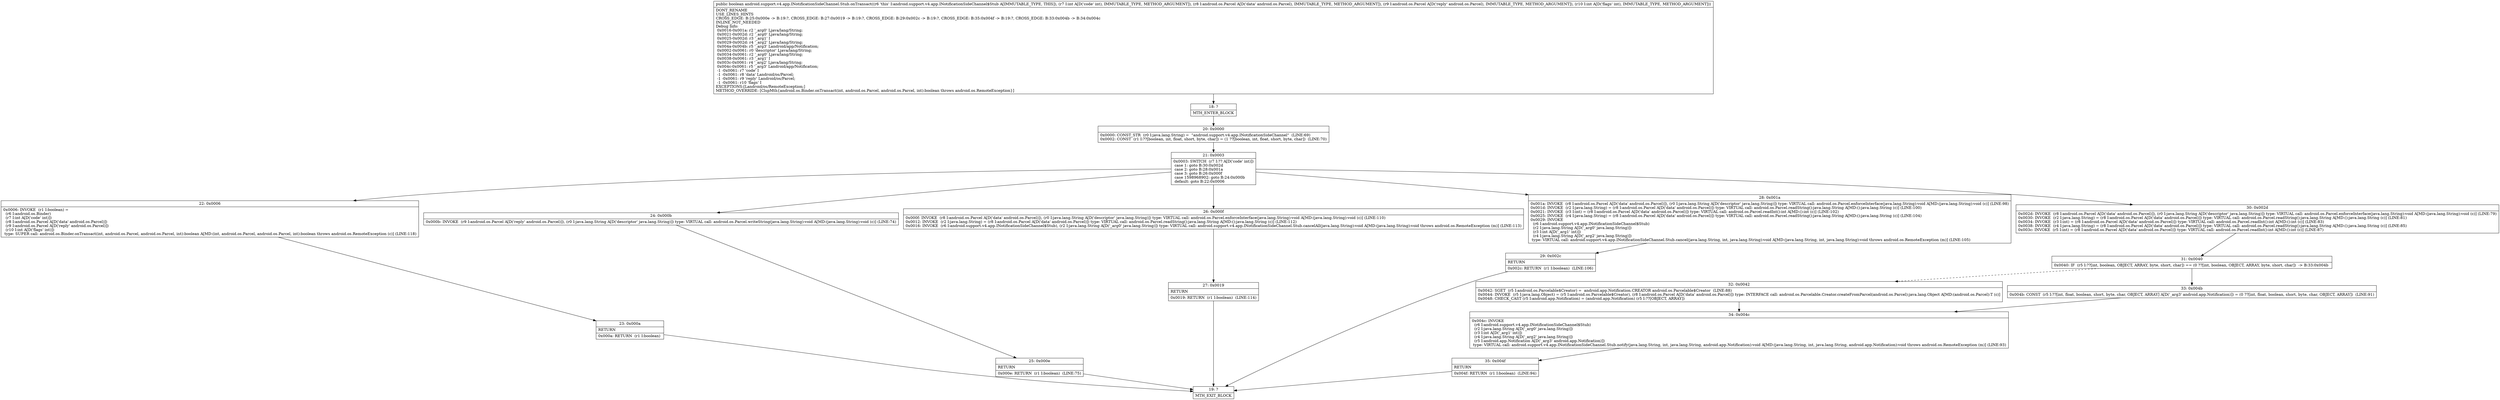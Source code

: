 digraph "CFG forandroid.support.v4.app.INotificationSideChannel.Stub.onTransact(ILandroid\/os\/Parcel;Landroid\/os\/Parcel;I)Z" {
Node_18 [shape=record,label="{18\:\ ?|MTH_ENTER_BLOCK\l}"];
Node_20 [shape=record,label="{20\:\ 0x0000|0x0000: CONST_STR  (r0 I:java.lang.String) =  \"android.support.v4.app.INotificationSideChannel\"  (LINE:69)\l0x0002: CONST  (r1 I:??[boolean, int, float, short, byte, char]) = (1 ??[boolean, int, float, short, byte, char])  (LINE:70)\l}"];
Node_21 [shape=record,label="{21\:\ 0x0003|0x0003: SWITCH  (r7 I:?? A[D('code' int)])\l case 1: goto B:30:0x002d\l case 2: goto B:28:0x001a\l case 3: goto B:26:0x000f\l case 1598968902: goto B:24:0x000b\l default: goto B:22:0x0006 \l}"];
Node_22 [shape=record,label="{22\:\ 0x0006|0x0006: INVOKE  (r1 I:boolean) = \l  (r6 I:android.os.Binder)\l  (r7 I:int A[D('code' int)])\l  (r8 I:android.os.Parcel A[D('data' android.os.Parcel)])\l  (r9 I:android.os.Parcel A[D('reply' android.os.Parcel)])\l  (r10 I:int A[D('flags' int)])\l type: SUPER call: android.os.Binder.onTransact(int, android.os.Parcel, android.os.Parcel, int):boolean A[MD:(int, android.os.Parcel, android.os.Parcel, int):boolean throws android.os.RemoteException (c)] (LINE:118)\l}"];
Node_23 [shape=record,label="{23\:\ 0x000a|RETURN\l|0x000a: RETURN  (r1 I:boolean) \l}"];
Node_19 [shape=record,label="{19\:\ ?|MTH_EXIT_BLOCK\l}"];
Node_24 [shape=record,label="{24\:\ 0x000b|0x000b: INVOKE  (r9 I:android.os.Parcel A[D('reply' android.os.Parcel)]), (r0 I:java.lang.String A[D('descriptor' java.lang.String)]) type: VIRTUAL call: android.os.Parcel.writeString(java.lang.String):void A[MD:(java.lang.String):void (c)] (LINE:74)\l}"];
Node_25 [shape=record,label="{25\:\ 0x000e|RETURN\l|0x000e: RETURN  (r1 I:boolean)  (LINE:75)\l}"];
Node_26 [shape=record,label="{26\:\ 0x000f|0x000f: INVOKE  (r8 I:android.os.Parcel A[D('data' android.os.Parcel)]), (r0 I:java.lang.String A[D('descriptor' java.lang.String)]) type: VIRTUAL call: android.os.Parcel.enforceInterface(java.lang.String):void A[MD:(java.lang.String):void (c)] (LINE:110)\l0x0012: INVOKE  (r2 I:java.lang.String) = (r8 I:android.os.Parcel A[D('data' android.os.Parcel)]) type: VIRTUAL call: android.os.Parcel.readString():java.lang.String A[MD:():java.lang.String (c)] (LINE:112)\l0x0016: INVOKE  (r6 I:android.support.v4.app.INotificationSideChannel$Stub), (r2 I:java.lang.String A[D('_arg0' java.lang.String)]) type: VIRTUAL call: android.support.v4.app.INotificationSideChannel.Stub.cancelAll(java.lang.String):void A[MD:(java.lang.String):void throws android.os.RemoteException (m)] (LINE:113)\l}"];
Node_27 [shape=record,label="{27\:\ 0x0019|RETURN\l|0x0019: RETURN  (r1 I:boolean)  (LINE:114)\l}"];
Node_28 [shape=record,label="{28\:\ 0x001a|0x001a: INVOKE  (r8 I:android.os.Parcel A[D('data' android.os.Parcel)]), (r0 I:java.lang.String A[D('descriptor' java.lang.String)]) type: VIRTUAL call: android.os.Parcel.enforceInterface(java.lang.String):void A[MD:(java.lang.String):void (c)] (LINE:98)\l0x001d: INVOKE  (r2 I:java.lang.String) = (r8 I:android.os.Parcel A[D('data' android.os.Parcel)]) type: VIRTUAL call: android.os.Parcel.readString():java.lang.String A[MD:():java.lang.String (c)] (LINE:100)\l0x0021: INVOKE  (r3 I:int) = (r8 I:android.os.Parcel A[D('data' android.os.Parcel)]) type: VIRTUAL call: android.os.Parcel.readInt():int A[MD:():int (c)] (LINE:102)\l0x0025: INVOKE  (r4 I:java.lang.String) = (r8 I:android.os.Parcel A[D('data' android.os.Parcel)]) type: VIRTUAL call: android.os.Parcel.readString():java.lang.String A[MD:():java.lang.String (c)] (LINE:104)\l0x0029: INVOKE  \l  (r6 I:android.support.v4.app.INotificationSideChannel$Stub)\l  (r2 I:java.lang.String A[D('_arg0' java.lang.String)])\l  (r3 I:int A[D('_arg1' int)])\l  (r4 I:java.lang.String A[D('_arg2' java.lang.String)])\l type: VIRTUAL call: android.support.v4.app.INotificationSideChannel.Stub.cancel(java.lang.String, int, java.lang.String):void A[MD:(java.lang.String, int, java.lang.String):void throws android.os.RemoteException (m)] (LINE:105)\l}"];
Node_29 [shape=record,label="{29\:\ 0x002c|RETURN\l|0x002c: RETURN  (r1 I:boolean)  (LINE:106)\l}"];
Node_30 [shape=record,label="{30\:\ 0x002d|0x002d: INVOKE  (r8 I:android.os.Parcel A[D('data' android.os.Parcel)]), (r0 I:java.lang.String A[D('descriptor' java.lang.String)]) type: VIRTUAL call: android.os.Parcel.enforceInterface(java.lang.String):void A[MD:(java.lang.String):void (c)] (LINE:79)\l0x0030: INVOKE  (r2 I:java.lang.String) = (r8 I:android.os.Parcel A[D('data' android.os.Parcel)]) type: VIRTUAL call: android.os.Parcel.readString():java.lang.String A[MD:():java.lang.String (c)] (LINE:81)\l0x0034: INVOKE  (r3 I:int) = (r8 I:android.os.Parcel A[D('data' android.os.Parcel)]) type: VIRTUAL call: android.os.Parcel.readInt():int A[MD:():int (c)] (LINE:83)\l0x0038: INVOKE  (r4 I:java.lang.String) = (r8 I:android.os.Parcel A[D('data' android.os.Parcel)]) type: VIRTUAL call: android.os.Parcel.readString():java.lang.String A[MD:():java.lang.String (c)] (LINE:85)\l0x003c: INVOKE  (r5 I:int) = (r8 I:android.os.Parcel A[D('data' android.os.Parcel)]) type: VIRTUAL call: android.os.Parcel.readInt():int A[MD:():int (c)] (LINE:87)\l}"];
Node_31 [shape=record,label="{31\:\ 0x0040|0x0040: IF  (r5 I:??[int, boolean, OBJECT, ARRAY, byte, short, char]) == (0 ??[int, boolean, OBJECT, ARRAY, byte, short, char])  \-\> B:33:0x004b \l}"];
Node_32 [shape=record,label="{32\:\ 0x0042|0x0042: SGET  (r5 I:android.os.Parcelable$Creator) =  android.app.Notification.CREATOR android.os.Parcelable$Creator  (LINE:88)\l0x0044: INVOKE  (r5 I:java.lang.Object) = (r5 I:android.os.Parcelable$Creator), (r8 I:android.os.Parcel A[D('data' android.os.Parcel)]) type: INTERFACE call: android.os.Parcelable.Creator.createFromParcel(android.os.Parcel):java.lang.Object A[MD:(android.os.Parcel):T (c)]\l0x0048: CHECK_CAST (r5 I:android.app.Notification) = (android.app.Notification) (r5 I:??[OBJECT, ARRAY]) \l}"];
Node_34 [shape=record,label="{34\:\ 0x004c|0x004c: INVOKE  \l  (r6 I:android.support.v4.app.INotificationSideChannel$Stub)\l  (r2 I:java.lang.String A[D('_arg0' java.lang.String)])\l  (r3 I:int A[D('_arg1' int)])\l  (r4 I:java.lang.String A[D('_arg2' java.lang.String)])\l  (r5 I:android.app.Notification A[D('_arg3' android.app.Notification)])\l type: VIRTUAL call: android.support.v4.app.INotificationSideChannel.Stub.notify(java.lang.String, int, java.lang.String, android.app.Notification):void A[MD:(java.lang.String, int, java.lang.String, android.app.Notification):void throws android.os.RemoteException (m)] (LINE:93)\l}"];
Node_35 [shape=record,label="{35\:\ 0x004f|RETURN\l|0x004f: RETURN  (r1 I:boolean)  (LINE:94)\l}"];
Node_33 [shape=record,label="{33\:\ 0x004b|0x004b: CONST  (r5 I:??[int, float, boolean, short, byte, char, OBJECT, ARRAY] A[D('_arg3' android.app.Notification)]) = (0 ??[int, float, boolean, short, byte, char, OBJECT, ARRAY])  (LINE:91)\l}"];
MethodNode[shape=record,label="{public boolean android.support.v4.app.INotificationSideChannel.Stub.onTransact((r6 'this' I:android.support.v4.app.INotificationSideChannel$Stub A[IMMUTABLE_TYPE, THIS]), (r7 I:int A[D('code' int), IMMUTABLE_TYPE, METHOD_ARGUMENT]), (r8 I:android.os.Parcel A[D('data' android.os.Parcel), IMMUTABLE_TYPE, METHOD_ARGUMENT]), (r9 I:android.os.Parcel A[D('reply' android.os.Parcel), IMMUTABLE_TYPE, METHOD_ARGUMENT]), (r10 I:int A[D('flags' int), IMMUTABLE_TYPE, METHOD_ARGUMENT]))  | DONT_RENAME\lUSE_LINES_HINTS\lCROSS_EDGE: B:25:0x000e \-\> B:19:?, CROSS_EDGE: B:27:0x0019 \-\> B:19:?, CROSS_EDGE: B:29:0x002c \-\> B:19:?, CROSS_EDGE: B:35:0x004f \-\> B:19:?, CROSS_EDGE: B:33:0x004b \-\> B:34:0x004c\lINLINE_NOT_NEEDED\lDebug Info:\l  0x0016\-0x001a: r2 '_arg0' Ljava\/lang\/String;\l  0x0021\-0x002d: r2 '_arg0' Ljava\/lang\/String;\l  0x0025\-0x002d: r3 '_arg1' I\l  0x0029\-0x002d: r4 '_arg2' Ljava\/lang\/String;\l  0x004a\-0x004b: r5 '_arg3' Landroid\/app\/Notification;\l  0x0002\-0x0061: r0 'descriptor' Ljava\/lang\/String;\l  0x0034\-0x0061: r2 '_arg0' Ljava\/lang\/String;\l  0x0038\-0x0061: r3 '_arg1' I\l  0x003c\-0x0061: r4 '_arg2' Ljava\/lang\/String;\l  0x004c\-0x0061: r5 '_arg3' Landroid\/app\/Notification;\l  \-1 \-0x0061: r7 'code' I\l  \-1 \-0x0061: r8 'data' Landroid\/os\/Parcel;\l  \-1 \-0x0061: r9 'reply' Landroid\/os\/Parcel;\l  \-1 \-0x0061: r10 'flags' I\lEXCEPTIONS:[Landroid\/os\/RemoteException;]\lMETHOD_OVERRIDE: [ClspMth\{android.os.Binder.onTransact(int, android.os.Parcel, android.os.Parcel, int):boolean throws android.os.RemoteException\}]\l}"];
MethodNode -> Node_18;Node_18 -> Node_20;
Node_20 -> Node_21;
Node_21 -> Node_22;
Node_21 -> Node_24;
Node_21 -> Node_26;
Node_21 -> Node_28;
Node_21 -> Node_30;
Node_22 -> Node_23;
Node_23 -> Node_19;
Node_24 -> Node_25;
Node_25 -> Node_19;
Node_26 -> Node_27;
Node_27 -> Node_19;
Node_28 -> Node_29;
Node_29 -> Node_19;
Node_30 -> Node_31;
Node_31 -> Node_32[style=dashed];
Node_31 -> Node_33;
Node_32 -> Node_34;
Node_34 -> Node_35;
Node_35 -> Node_19;
Node_33 -> Node_34;
}

